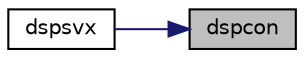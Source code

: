 digraph "dspcon"
{
 // LATEX_PDF_SIZE
  edge [fontname="Helvetica",fontsize="10",labelfontname="Helvetica",labelfontsize="10"];
  node [fontname="Helvetica",fontsize="10",shape=record];
  rankdir="RL";
  Node1 [label="dspcon",height=0.2,width=0.4,color="black", fillcolor="grey75", style="filled", fontcolor="black",tooltip="DSPCON"];
  Node1 -> Node2 [dir="back",color="midnightblue",fontsize="10",style="solid",fontname="Helvetica"];
  Node2 [label="dspsvx",height=0.2,width=0.4,color="black", fillcolor="white", style="filled",URL="$dspsvx_8f.html#a473c658a3c42a0ec3f3a9691f01fa192",tooltip="DSPSVX computes the solution to system of linear equations A * X = B for OTHER matrices"];
}
